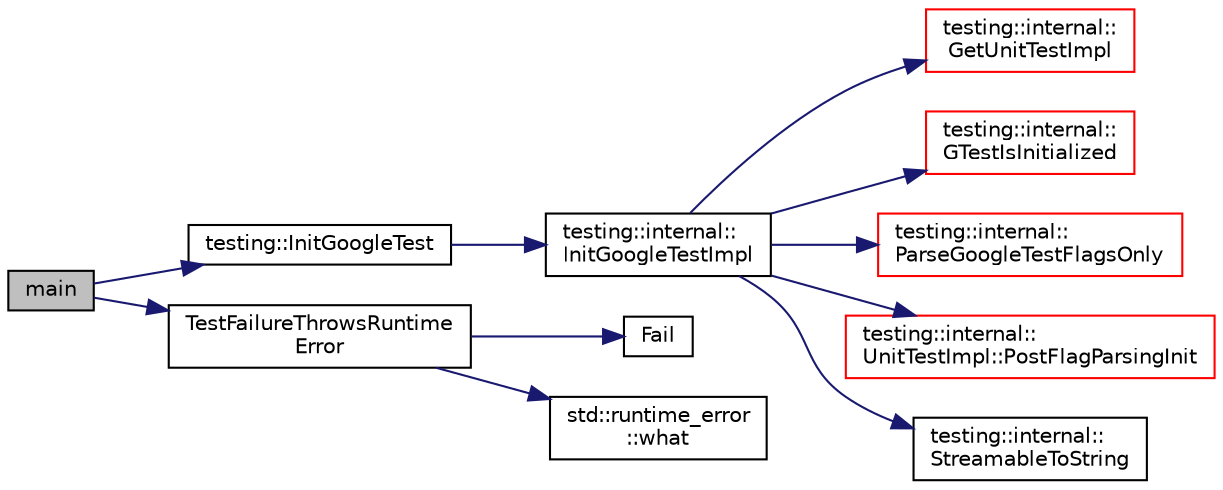 digraph "main"
{
 // INTERACTIVE_SVG=YES
 // LATEX_PDF_SIZE
  bgcolor="transparent";
  edge [fontname="Helvetica",fontsize="10",labelfontname="Helvetica",labelfontsize="10"];
  node [fontname="Helvetica",fontsize="10",shape=record];
  rankdir="LR";
  Node1 [label="main",height=0.2,width=0.4,color="black", fillcolor="grey75", style="filled", fontcolor="black",tooltip=" "];
  Node1 -> Node2 [color="midnightblue",fontsize="10",style="solid",fontname="Helvetica"];
  Node2 [label="testing::InitGoogleTest",height=0.2,width=0.4,color="black",URL="$d0/d75/namespacetesting.html#a2ba4fda7f4d403cbcdf289327009a2da",tooltip=" "];
  Node2 -> Node3 [color="midnightblue",fontsize="10",style="solid",fontname="Helvetica"];
  Node3 [label="testing::internal::\lInitGoogleTestImpl",height=0.2,width=0.4,color="black",URL="$d0/da7/namespacetesting_1_1internal.html#ac3c6fa93391768aa91c6238b31aaeeb5",tooltip=" "];
  Node3 -> Node4 [color="midnightblue",fontsize="10",style="solid",fontname="Helvetica"];
  Node4 [label="testing::internal::\lGetUnitTestImpl",height=0.2,width=0.4,color="red",URL="$d0/da7/namespacetesting_1_1internal.html#a3ae874a4030c4aa27d77d67bf08d9e1d",tooltip=" "];
  Node3 -> Node8 [color="midnightblue",fontsize="10",style="solid",fontname="Helvetica"];
  Node8 [label="testing::internal::\lGTestIsInitialized",height=0.2,width=0.4,color="red",URL="$d0/da7/namespacetesting_1_1internal.html#a91e707e0d371fae0224ffd37f0d042af",tooltip=" "];
  Node3 -> Node10 [color="midnightblue",fontsize="10",style="solid",fontname="Helvetica"];
  Node10 [label="testing::internal::\lParseGoogleTestFlagsOnly",height=0.2,width=0.4,color="red",URL="$d0/da7/namespacetesting_1_1internal.html#a5655276556ac09c8d184920553da3e90",tooltip=" "];
  Node3 -> Node40 [color="midnightblue",fontsize="10",style="solid",fontname="Helvetica"];
  Node40 [label="testing::internal::\lUnitTestImpl::PostFlagParsingInit",height=0.2,width=0.4,color="red",URL="$d7/dda/classtesting_1_1internal_1_1_unit_test_impl.html#a3d68c6d1fdec822210f96171a3b57b47",tooltip=" "];
  Node3 -> Node39 [color="midnightblue",fontsize="10",style="solid",fontname="Helvetica"];
  Node39 [label="testing::internal::\lStreamableToString",height=0.2,width=0.4,color="black",URL="$d0/da7/namespacetesting_1_1internal.html#aad4beed95d0846e6ffc5da0978ef3bb9",tooltip=" "];
  Node1 -> Node70 [color="midnightblue",fontsize="10",style="solid",fontname="Helvetica"];
  Node70 [label="TestFailureThrowsRuntime\lError",height=0.2,width=0.4,color="black",URL="$d5/d03/gtest__throw__on__failure__ex__test_8cc.html#a3ddff869a4b3365dd7a9c3727b996a1d",tooltip=" "];
  Node70 -> Node71 [color="midnightblue",fontsize="10",style="solid",fontname="Helvetica"];
  Node71 [label="Fail",height=0.2,width=0.4,color="black",URL="$d5/d03/gtest__throw__on__failure__ex__test_8cc.html#a78ecbe7682643ac0413d57d0b9f27fa6",tooltip=" "];
  Node70 -> Node72 [color="midnightblue",fontsize="10",style="solid",fontname="Helvetica"];
  Node72 [label="std::runtime_error\l::what",height=0.2,width=0.4,color="black",URL="/Users/shi-rongliu/html_book_20190607/cppreference-doxygen-web.tag.xml$cpp/error/exception/what.html#",tooltip=" "];
}

